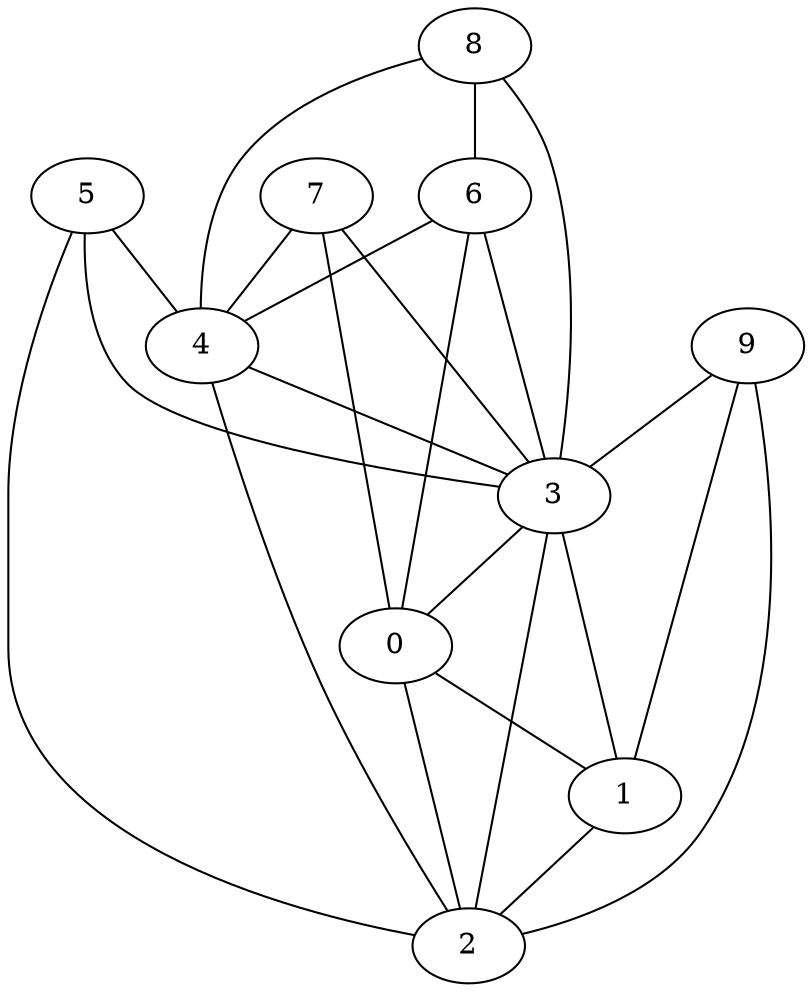 graph {
    0 [ label = "0" ]
    1 [ label = "1" ]
    2 [ label = "2" ]
    3 [ label = "3" ]
    4 [ label = "4" ]
    5 [ label = "5" ]
    6 [ label = "6" ]
    7 [ label = "7" ]
    8 [ label = "8" ]
    9 [ label = "9" ]
    0 -- 1 [ ]
    0 -- 2 [ ]
    1 -- 2 [ ]
    3 -- 0 [ ]
    3 -- 1 [ ]
    3 -- 2 [ ]
    9 -- 3 [ ]
    4 -- 2 [ ]
    4 -- 3 [ ]
    5 -- 2 [ ]
    5 -- 3 [ ]
    5 -- 4 [ ]
    6 -- 0 [ ]
    6 -- 3 [ ]
    6 -- 4 [ ]
    7 -- 0 [ ]
    7 -- 3 [ ]
    7 -- 4 [ ]
    8 -- 3 [ ]
    8 -- 4 [ ]
    8 -- 6 [ ]
    9 -- 1 [ ]
    9 -- 2 [ ]
}
